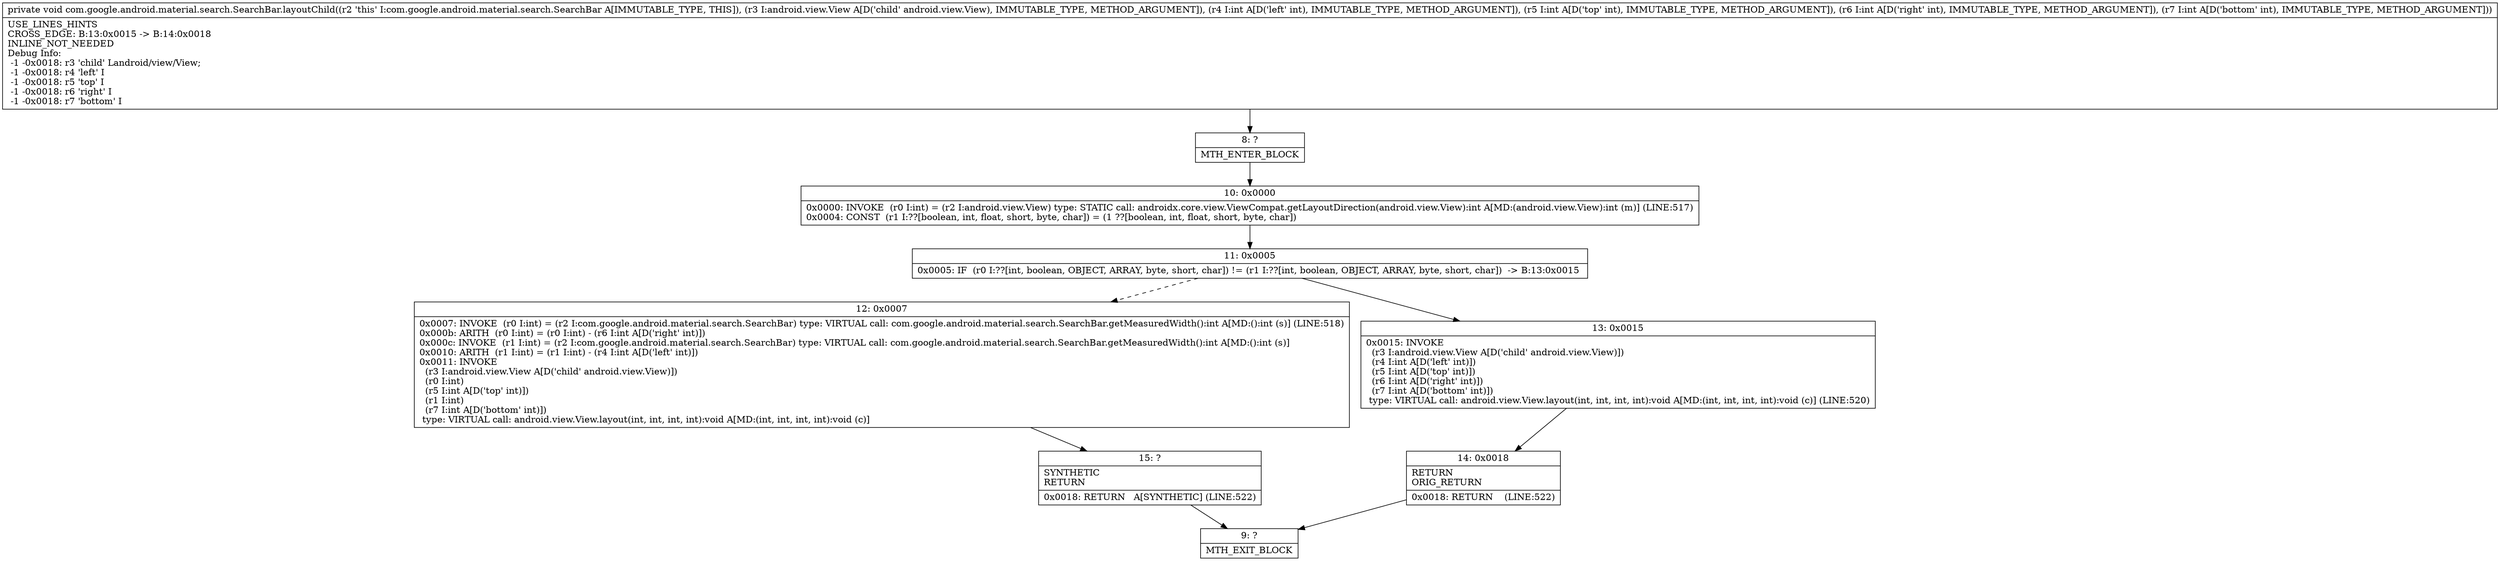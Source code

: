 digraph "CFG forcom.google.android.material.search.SearchBar.layoutChild(Landroid\/view\/View;IIII)V" {
Node_8 [shape=record,label="{8\:\ ?|MTH_ENTER_BLOCK\l}"];
Node_10 [shape=record,label="{10\:\ 0x0000|0x0000: INVOKE  (r0 I:int) = (r2 I:android.view.View) type: STATIC call: androidx.core.view.ViewCompat.getLayoutDirection(android.view.View):int A[MD:(android.view.View):int (m)] (LINE:517)\l0x0004: CONST  (r1 I:??[boolean, int, float, short, byte, char]) = (1 ??[boolean, int, float, short, byte, char]) \l}"];
Node_11 [shape=record,label="{11\:\ 0x0005|0x0005: IF  (r0 I:??[int, boolean, OBJECT, ARRAY, byte, short, char]) != (r1 I:??[int, boolean, OBJECT, ARRAY, byte, short, char])  \-\> B:13:0x0015 \l}"];
Node_12 [shape=record,label="{12\:\ 0x0007|0x0007: INVOKE  (r0 I:int) = (r2 I:com.google.android.material.search.SearchBar) type: VIRTUAL call: com.google.android.material.search.SearchBar.getMeasuredWidth():int A[MD:():int (s)] (LINE:518)\l0x000b: ARITH  (r0 I:int) = (r0 I:int) \- (r6 I:int A[D('right' int)]) \l0x000c: INVOKE  (r1 I:int) = (r2 I:com.google.android.material.search.SearchBar) type: VIRTUAL call: com.google.android.material.search.SearchBar.getMeasuredWidth():int A[MD:():int (s)]\l0x0010: ARITH  (r1 I:int) = (r1 I:int) \- (r4 I:int A[D('left' int)]) \l0x0011: INVOKE  \l  (r3 I:android.view.View A[D('child' android.view.View)])\l  (r0 I:int)\l  (r5 I:int A[D('top' int)])\l  (r1 I:int)\l  (r7 I:int A[D('bottom' int)])\l type: VIRTUAL call: android.view.View.layout(int, int, int, int):void A[MD:(int, int, int, int):void (c)]\l}"];
Node_15 [shape=record,label="{15\:\ ?|SYNTHETIC\lRETURN\l|0x0018: RETURN   A[SYNTHETIC] (LINE:522)\l}"];
Node_9 [shape=record,label="{9\:\ ?|MTH_EXIT_BLOCK\l}"];
Node_13 [shape=record,label="{13\:\ 0x0015|0x0015: INVOKE  \l  (r3 I:android.view.View A[D('child' android.view.View)])\l  (r4 I:int A[D('left' int)])\l  (r5 I:int A[D('top' int)])\l  (r6 I:int A[D('right' int)])\l  (r7 I:int A[D('bottom' int)])\l type: VIRTUAL call: android.view.View.layout(int, int, int, int):void A[MD:(int, int, int, int):void (c)] (LINE:520)\l}"];
Node_14 [shape=record,label="{14\:\ 0x0018|RETURN\lORIG_RETURN\l|0x0018: RETURN    (LINE:522)\l}"];
MethodNode[shape=record,label="{private void com.google.android.material.search.SearchBar.layoutChild((r2 'this' I:com.google.android.material.search.SearchBar A[IMMUTABLE_TYPE, THIS]), (r3 I:android.view.View A[D('child' android.view.View), IMMUTABLE_TYPE, METHOD_ARGUMENT]), (r4 I:int A[D('left' int), IMMUTABLE_TYPE, METHOD_ARGUMENT]), (r5 I:int A[D('top' int), IMMUTABLE_TYPE, METHOD_ARGUMENT]), (r6 I:int A[D('right' int), IMMUTABLE_TYPE, METHOD_ARGUMENT]), (r7 I:int A[D('bottom' int), IMMUTABLE_TYPE, METHOD_ARGUMENT]))  | USE_LINES_HINTS\lCROSS_EDGE: B:13:0x0015 \-\> B:14:0x0018\lINLINE_NOT_NEEDED\lDebug Info:\l  \-1 \-0x0018: r3 'child' Landroid\/view\/View;\l  \-1 \-0x0018: r4 'left' I\l  \-1 \-0x0018: r5 'top' I\l  \-1 \-0x0018: r6 'right' I\l  \-1 \-0x0018: r7 'bottom' I\l}"];
MethodNode -> Node_8;Node_8 -> Node_10;
Node_10 -> Node_11;
Node_11 -> Node_12[style=dashed];
Node_11 -> Node_13;
Node_12 -> Node_15;
Node_15 -> Node_9;
Node_13 -> Node_14;
Node_14 -> Node_9;
}

